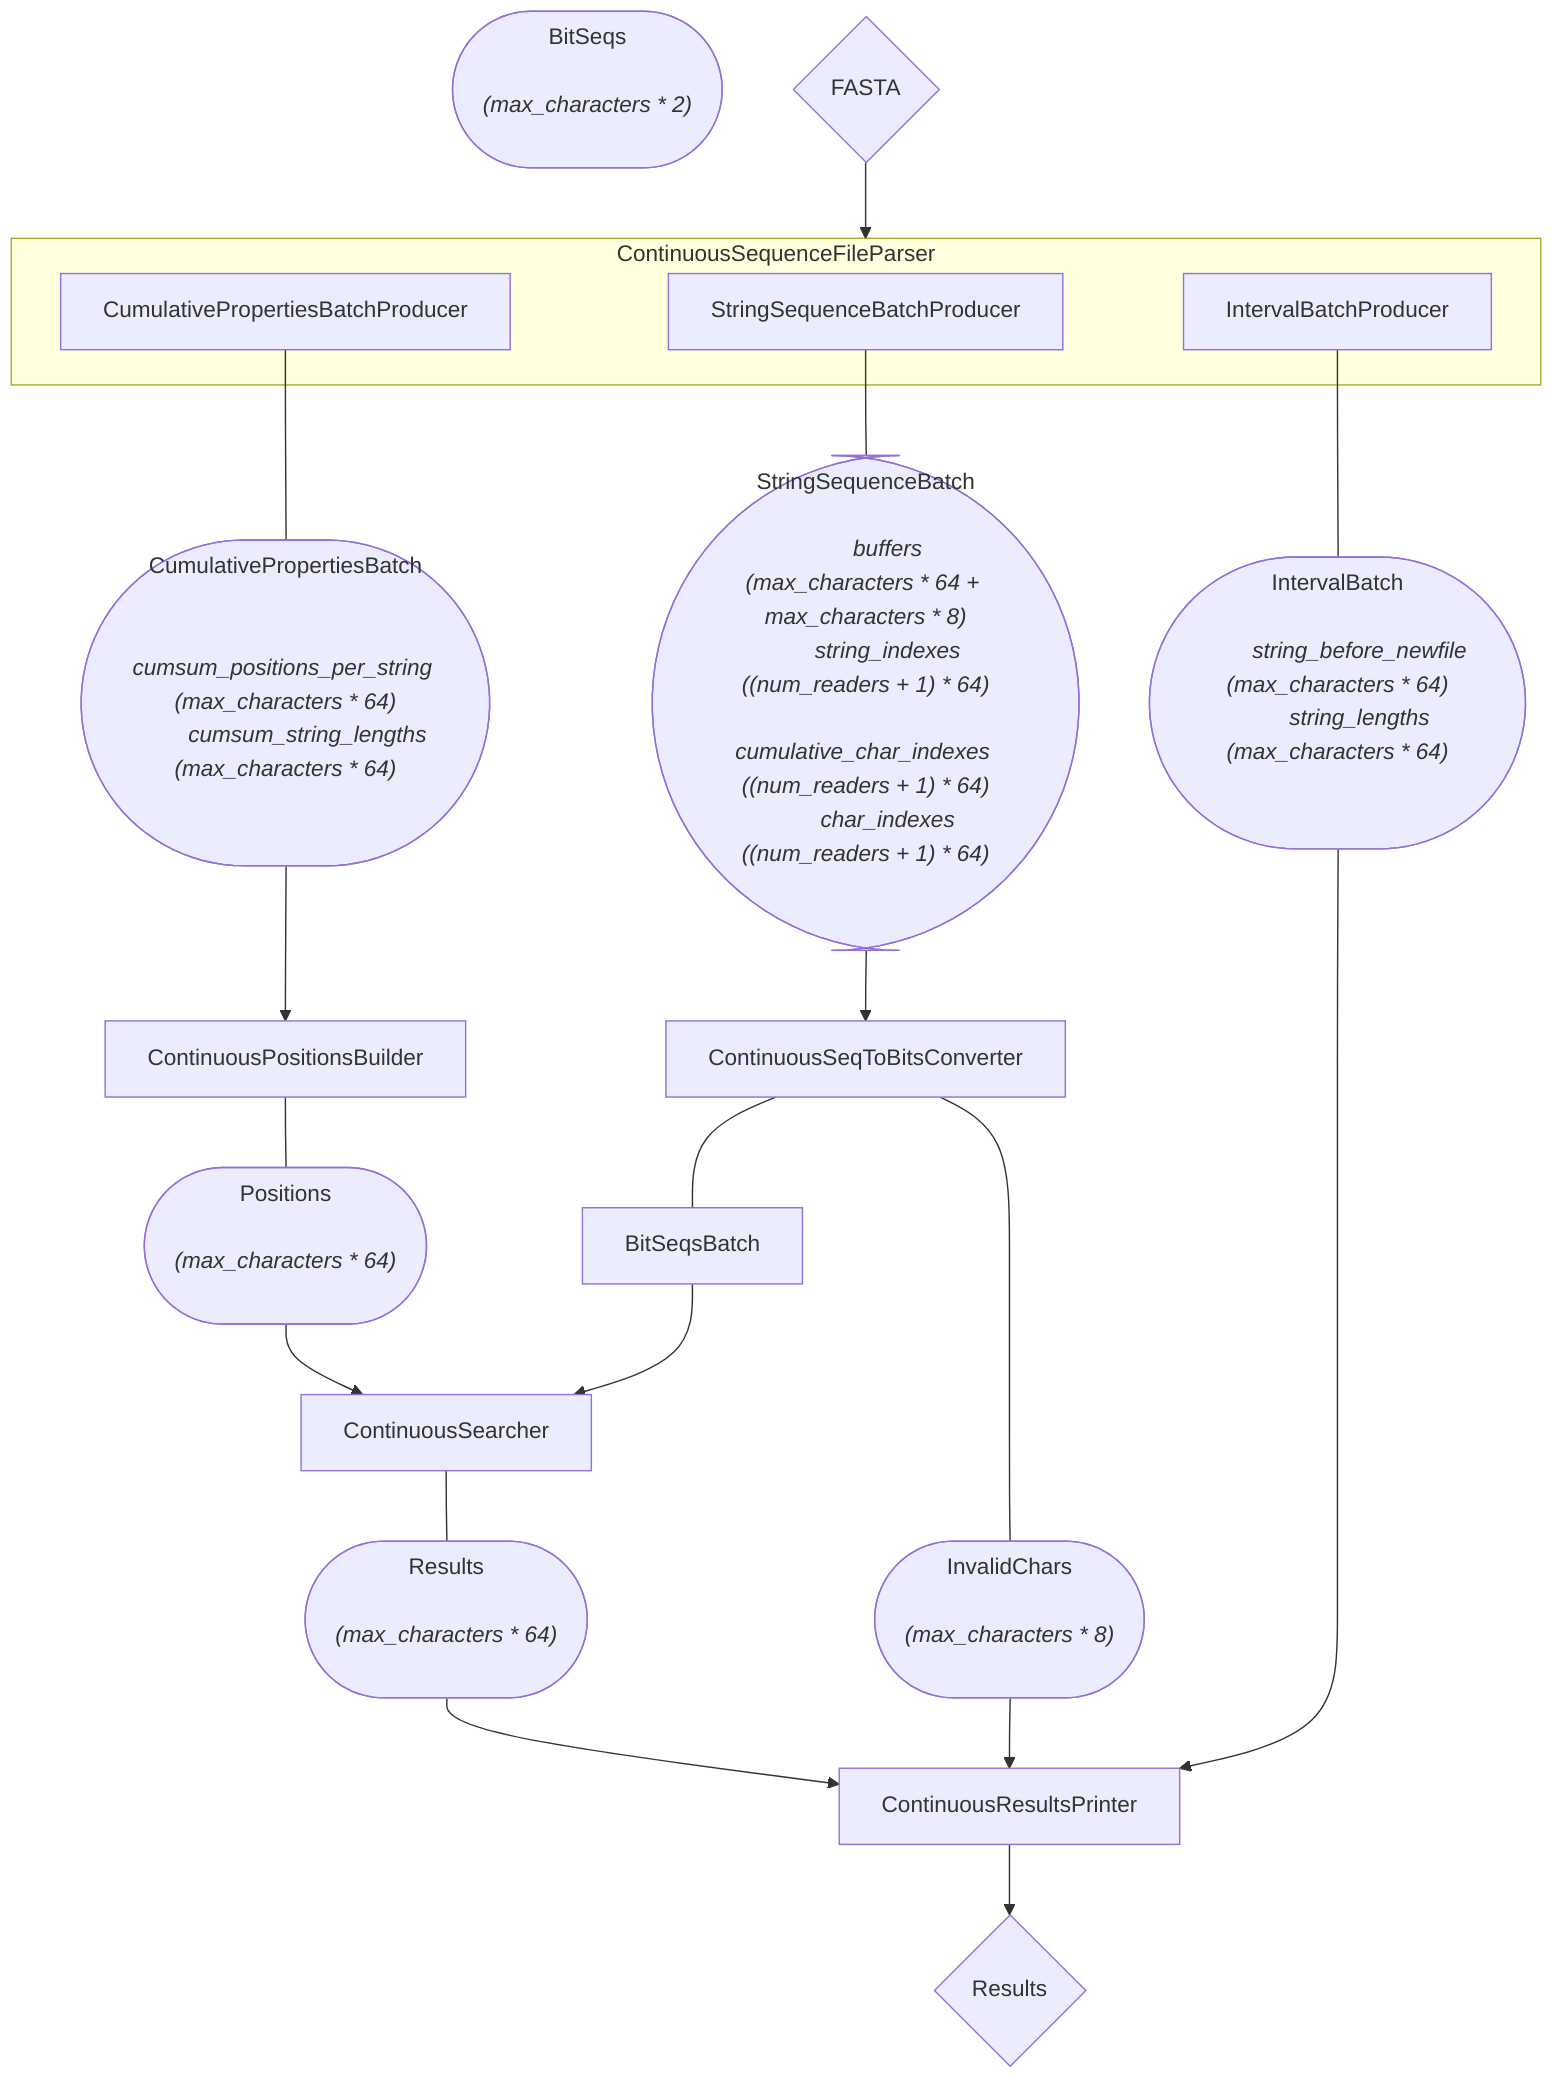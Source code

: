 flowchart TD
    StringSequenceBatch(["
        StringSequenceBatch
        <i>
        buffers (max_characters * 64 + max_characters * 8)
        string_indexes ((num_readers + 1) * 64)
        cumulative_char_indexes ((num_readers + 1) * 64)
        char_indexes ((num_readers + 1) * 64)

        </i>
    "])
    CumulativePropertiesBatch(["
        CumulativePropertiesBatch
        <i>
        cumsum_positions_per_string (max_characters * 64)
        cumsum_string_lengths (max_characters * 64)

        </i>
    "])
    IntervalBatch(["
        IntervalBatch
        <i>
        string_before_newfile (max_characters * 64)
        string_lengths (max_characters * 64)

        </i>
    "])
    PositionsBatch(["
        Positions
        <i>
        (max_characters * 64)

        </i>
    "])
    BitSeqBatch(["
        BitSeqs
        <i>
        (max_characters * 2)

        </i>
    "])
    Results(["
        Results
        <i>
        (max_characters * 64)

        </i>
    "])
    InvalidCharsBatch(["
        InvalidChars
        <i>
        (max_characters * 8)

        </i>
    "])

    FASTA{FASTA}-->ContinuousSequenceFileParser
    subgraph ContinuousSequenceFileParser
        StringSequenceBatchProducer
        CumulativePropertiesBatchProducer
        IntervalBatchProducer
    end
    StringSequenceBatchProducer --- StringSequenceBatch
    CumulativePropertiesBatchProducer --- CumulativePropertiesBatch
    IntervalBatchProducer --- IntervalBatch
    ContinuousPositionsBuilder --- PositionsBatch
    ContinuousSeqToBitsConverter --- BitSeqsBatch
    ContinuousSeqToBitsConverter --- InvalidCharsBatch
    ContinuousSearcher --- Results

    StringSequenceBatch-->ContinuousSeqToBitsConverter
    CumulativePropertiesBatch-->ContinuousPositionsBuilder
    PositionsBatch --> ContinuousSearcher
    BitSeqsBatch --> ContinuousSearcher
    Results --> ContinuousResultsPrinter
    InvalidCharsBatch --> ContinuousResultsPrinter
    IntervalBatch --> ContinuousResultsPrinter

    ContinuousResultsPrinter--> ResultFiles{Results}
